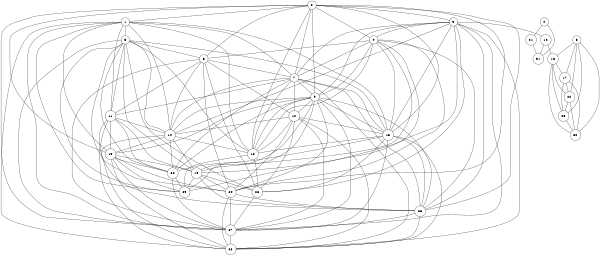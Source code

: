 graph { graph [size="4,4"]; node[shape=circle];
 0-- 1
 0-- 3
 0-- 4
 0-- 6
 0-- 7
 0-- 9
 0--13
 0--15
 0--18
 0--24
 0--26
 0--27
 1-- 5
 1-- 7
 1--11
 1--13
 1--14
 1--15
 1--18
 1--27
 1--28
 1--29
 2--21
 2--31
 3-- 4
 3-- 7
 3-- 9
 3--12
 3--13
 3--14
 3--19
 3--23
 3--26
 3--27
 3--28
 4-- 6
 4-- 7
 4-- 9
 4--13
 4--18
 4--19
 4--24
 4--26
 4--29
 5-- 6
 5--11
 5--13
 5--14
 5--18
 5--19
 5--20
 5--23
 5--24
 5--27
 5--29
 6-- 7
 6--10
 6--11
 6--14
 6--23
 6--24
 6--27
 7-- 9
 7--10
 7--11
 7--13
 7--14
 7--18
 7--20
 7--26
 7--28
 8--16
 8--17
 8--22
 8--25
 8--30
 9--10
 9--13
 9--14
 9--15
 9--18
 9--19
 9--20
 9--24
 9--26
 9--27
 9--29
10--13
10--14
10--18
10--23
10--24
10--27
10--28
11--14
11--15
11--19
11--20
11--26
11--28
12--16
12--31
13--18
13--20
13--23
13--26
13--27
13--28
14--15
14--18
14--19
14--20
14--28
15--19
15--20
15--24
15--27
15--28
15--29
16--17
16--22
16--25
16--30
17--22
17--25
17--30
18--23
18--29
19--23
19--24
19--26
19--29
20--27
20--29
21--31
22--25
22--30
23--27
24--26
24--27
24--28
25--30
26--27
26--28
27--28

}
